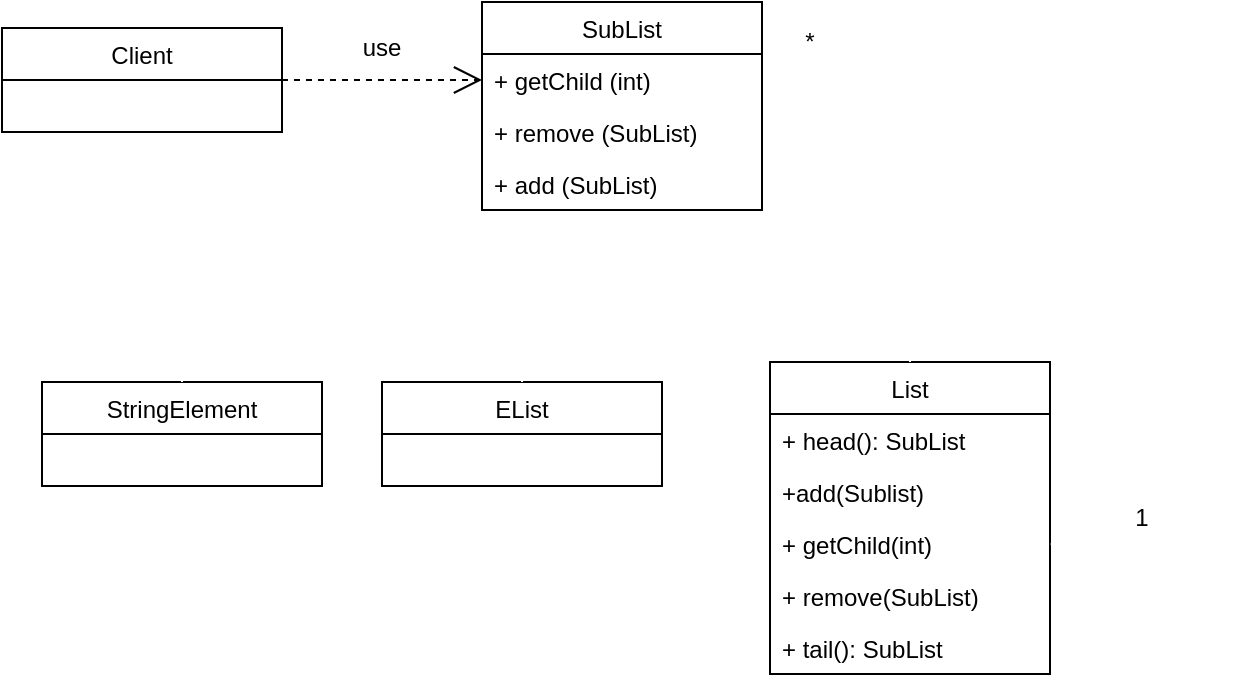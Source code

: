 <mxfile version="14.6.13" type="device"><diagram id="718-OsF6m6rPq-c96BAd" name="Página-1"><mxGraphModel dx="868" dy="520" grid="1" gridSize="10" guides="1" tooltips="1" connect="1" arrows="1" fold="1" page="1" pageScale="1" pageWidth="827" pageHeight="1169" math="0" shadow="0"><root><mxCell id="0"/><mxCell id="1" parent="0"/><mxCell id="hkoAM-rO0xqHbwoHBE3a-1" value="Client" style="swimlane;fontStyle=0;childLayout=stackLayout;horizontal=1;startSize=26;fillColor=none;horizontalStack=0;resizeParent=1;resizeParentMax=0;resizeLast=0;collapsible=1;marginBottom=0;" vertex="1" parent="1"><mxGeometry x="30" y="73" width="140" height="52" as="geometry"/></mxCell><mxCell id="hkoAM-rO0xqHbwoHBE3a-5" value="SubList" style="swimlane;fontStyle=0;childLayout=stackLayout;horizontal=1;startSize=26;fillColor=none;horizontalStack=0;resizeParent=1;resizeParentMax=0;resizeLast=0;collapsible=1;marginBottom=0;" vertex="1" parent="1"><mxGeometry x="270" y="60" width="140" height="104" as="geometry"/></mxCell><mxCell id="hkoAM-rO0xqHbwoHBE3a-6" value="+ getChild (int)" style="text;strokeColor=none;fillColor=none;align=left;verticalAlign=top;spacingLeft=4;spacingRight=4;overflow=hidden;rotatable=0;points=[[0,0.5],[1,0.5]];portConstraint=eastwest;" vertex="1" parent="hkoAM-rO0xqHbwoHBE3a-5"><mxGeometry y="26" width="140" height="26" as="geometry"/></mxCell><mxCell id="hkoAM-rO0xqHbwoHBE3a-7" value="+ remove (SubList)" style="text;strokeColor=none;fillColor=none;align=left;verticalAlign=top;spacingLeft=4;spacingRight=4;overflow=hidden;rotatable=0;points=[[0,0.5],[1,0.5]];portConstraint=eastwest;" vertex="1" parent="hkoAM-rO0xqHbwoHBE3a-5"><mxGeometry y="52" width="140" height="26" as="geometry"/></mxCell><mxCell id="hkoAM-rO0xqHbwoHBE3a-8" value="+ add (SubList)" style="text;strokeColor=none;fillColor=none;align=left;verticalAlign=top;spacingLeft=4;spacingRight=4;overflow=hidden;rotatable=0;points=[[0,0.5],[1,0.5]];portConstraint=eastwest;" vertex="1" parent="hkoAM-rO0xqHbwoHBE3a-5"><mxGeometry y="78" width="140" height="26" as="geometry"/></mxCell><mxCell id="hkoAM-rO0xqHbwoHBE3a-13" value="StringElement" style="swimlane;fontStyle=0;childLayout=stackLayout;horizontal=1;startSize=26;fillColor=none;horizontalStack=0;resizeParent=1;resizeParentMax=0;resizeLast=0;collapsible=1;marginBottom=0;" vertex="1" parent="1"><mxGeometry x="50" y="250" width="140" height="52" as="geometry"/></mxCell><mxCell id="hkoAM-rO0xqHbwoHBE3a-14" value="EList" style="swimlane;fontStyle=0;childLayout=stackLayout;horizontal=1;startSize=26;fillColor=none;horizontalStack=0;resizeParent=1;resizeParentMax=0;resizeLast=0;collapsible=1;marginBottom=0;" vertex="1" parent="1"><mxGeometry x="220" y="250" width="140" height="52" as="geometry"/></mxCell><mxCell id="hkoAM-rO0xqHbwoHBE3a-16" value="List" style="swimlane;fontStyle=0;childLayout=stackLayout;horizontal=1;startSize=26;fillColor=none;horizontalStack=0;resizeParent=1;resizeParentMax=0;resizeLast=0;collapsible=1;marginBottom=0;" vertex="1" parent="1"><mxGeometry x="414" y="240" width="140" height="156" as="geometry"/></mxCell><mxCell id="hkoAM-rO0xqHbwoHBE3a-17" value="+ head(): SubList" style="text;strokeColor=none;fillColor=none;align=left;verticalAlign=top;spacingLeft=4;spacingRight=4;overflow=hidden;rotatable=0;points=[[0,0.5],[1,0.5]];portConstraint=eastwest;" vertex="1" parent="hkoAM-rO0xqHbwoHBE3a-16"><mxGeometry y="26" width="140" height="26" as="geometry"/></mxCell><mxCell id="hkoAM-rO0xqHbwoHBE3a-18" value="+add(Sublist)" style="text;strokeColor=none;fillColor=none;align=left;verticalAlign=top;spacingLeft=4;spacingRight=4;overflow=hidden;rotatable=0;points=[[0,0.5],[1,0.5]];portConstraint=eastwest;" vertex="1" parent="hkoAM-rO0xqHbwoHBE3a-16"><mxGeometry y="52" width="140" height="26" as="geometry"/></mxCell><mxCell id="hkoAM-rO0xqHbwoHBE3a-20" value="+ getChild(int)" style="text;strokeColor=none;fillColor=none;align=left;verticalAlign=top;spacingLeft=4;spacingRight=4;overflow=hidden;rotatable=0;points=[[0,0.5],[1,0.5]];portConstraint=eastwest;" vertex="1" parent="hkoAM-rO0xqHbwoHBE3a-16"><mxGeometry y="78" width="140" height="26" as="geometry"/></mxCell><mxCell id="hkoAM-rO0xqHbwoHBE3a-19" value="+ remove(SubList)" style="text;strokeColor=none;fillColor=none;align=left;verticalAlign=top;spacingLeft=4;spacingRight=4;overflow=hidden;rotatable=0;points=[[0,0.5],[1,0.5]];portConstraint=eastwest;" vertex="1" parent="hkoAM-rO0xqHbwoHBE3a-16"><mxGeometry y="104" width="140" height="26" as="geometry"/></mxCell><mxCell id="hkoAM-rO0xqHbwoHBE3a-21" value="+ tail(): SubList" style="text;strokeColor=none;fillColor=none;align=left;verticalAlign=top;spacingLeft=4;spacingRight=4;overflow=hidden;rotatable=0;points=[[0,0.5],[1,0.5]];portConstraint=eastwest;" vertex="1" parent="hkoAM-rO0xqHbwoHBE3a-16"><mxGeometry y="130" width="140" height="26" as="geometry"/></mxCell><mxCell id="hkoAM-rO0xqHbwoHBE3a-22" value="" style="endArrow=open;dashed=1;endFill=0;endSize=12;html=1;exitX=1;exitY=0.5;exitDx=0;exitDy=0;entryX=0;entryY=0.5;entryDx=0;entryDy=0;" edge="1" parent="1" source="hkoAM-rO0xqHbwoHBE3a-1" target="hkoAM-rO0xqHbwoHBE3a-6"><mxGeometry width="160" relative="1" as="geometry"><mxPoint x="280" y="240" as="sourcePoint"/><mxPoint x="440" y="240" as="targetPoint"/></mxGeometry></mxCell><mxCell id="hkoAM-rO0xqHbwoHBE3a-23" value="" style="endArrow=diamondThin;endFill=1;endSize=24;html=1;entryX=1;entryY=0.5;entryDx=0;entryDy=0;startArrow=open;startFill=0;strokeColor=#FFFFFF;" edge="1" parent="1" target="hkoAM-rO0xqHbwoHBE3a-20"><mxGeometry width="160" relative="1" as="geometry"><mxPoint x="412" y="90" as="sourcePoint"/><mxPoint x="440" y="240" as="targetPoint"/><Array as="points"><mxPoint x="630" y="90"/><mxPoint x="630" y="331"/></Array></mxGeometry></mxCell><mxCell id="hkoAM-rO0xqHbwoHBE3a-25" value="" style="endArrow=classic;html=1;strokeColor=#FFFFFF;entryX=0.514;entryY=1.077;entryDx=0;entryDy=0;entryPerimeter=0;" edge="1" parent="1" target="hkoAM-rO0xqHbwoHBE3a-8"><mxGeometry width="50" height="50" relative="1" as="geometry"><mxPoint x="120" y="210" as="sourcePoint"/><mxPoint x="390" y="210" as="targetPoint"/><Array as="points"><mxPoint x="342" y="210"/></Array></mxGeometry></mxCell><mxCell id="hkoAM-rO0xqHbwoHBE3a-29" value="use" style="text;html=1;strokeColor=none;fillColor=none;align=center;verticalAlign=middle;whiteSpace=wrap;rounded=0;" vertex="1" parent="1"><mxGeometry x="200" y="73" width="40" height="20" as="geometry"/></mxCell><mxCell id="hkoAM-rO0xqHbwoHBE3a-30" value="*" style="text;html=1;strokeColor=none;fillColor=none;align=center;verticalAlign=middle;whiteSpace=wrap;rounded=0;" vertex="1" parent="1"><mxGeometry x="414" y="70" width="40" height="20" as="geometry"/></mxCell><mxCell id="hkoAM-rO0xqHbwoHBE3a-31" value="1" style="text;html=1;strokeColor=none;fillColor=none;align=center;verticalAlign=middle;whiteSpace=wrap;rounded=0;" vertex="1" parent="1"><mxGeometry x="580" y="308" width="40" height="20" as="geometry"/></mxCell><mxCell id="hkoAM-rO0xqHbwoHBE3a-32" value="" style="endArrow=none;html=1;strokeColor=#FFFFFF;entryX=0.5;entryY=0;entryDx=0;entryDy=0;" edge="1" parent="1" target="hkoAM-rO0xqHbwoHBE3a-16"><mxGeometry width="50" height="50" relative="1" as="geometry"><mxPoint x="340" y="210" as="sourcePoint"/><mxPoint x="390" y="210" as="targetPoint"/><Array as="points"><mxPoint x="484" y="210"/></Array></mxGeometry></mxCell><mxCell id="hkoAM-rO0xqHbwoHBE3a-33" value="" style="endArrow=none;html=1;strokeColor=#FFFFFF;exitX=0.5;exitY=0;exitDx=0;exitDy=0;" edge="1" parent="1" source="hkoAM-rO0xqHbwoHBE3a-14"><mxGeometry width="50" height="50" relative="1" as="geometry"><mxPoint x="340" y="260" as="sourcePoint"/><mxPoint x="290" y="210" as="targetPoint"/></mxGeometry></mxCell><mxCell id="hkoAM-rO0xqHbwoHBE3a-34" value="" style="endArrow=none;html=1;strokeColor=#FFFFFF;exitX=0.5;exitY=0;exitDx=0;exitDy=0;" edge="1" parent="1" source="hkoAM-rO0xqHbwoHBE3a-13"><mxGeometry width="50" height="50" relative="1" as="geometry"><mxPoint x="300" y="260" as="sourcePoint"/><mxPoint x="120" y="210" as="targetPoint"/><Array as="points"/></mxGeometry></mxCell></root></mxGraphModel></diagram></mxfile>